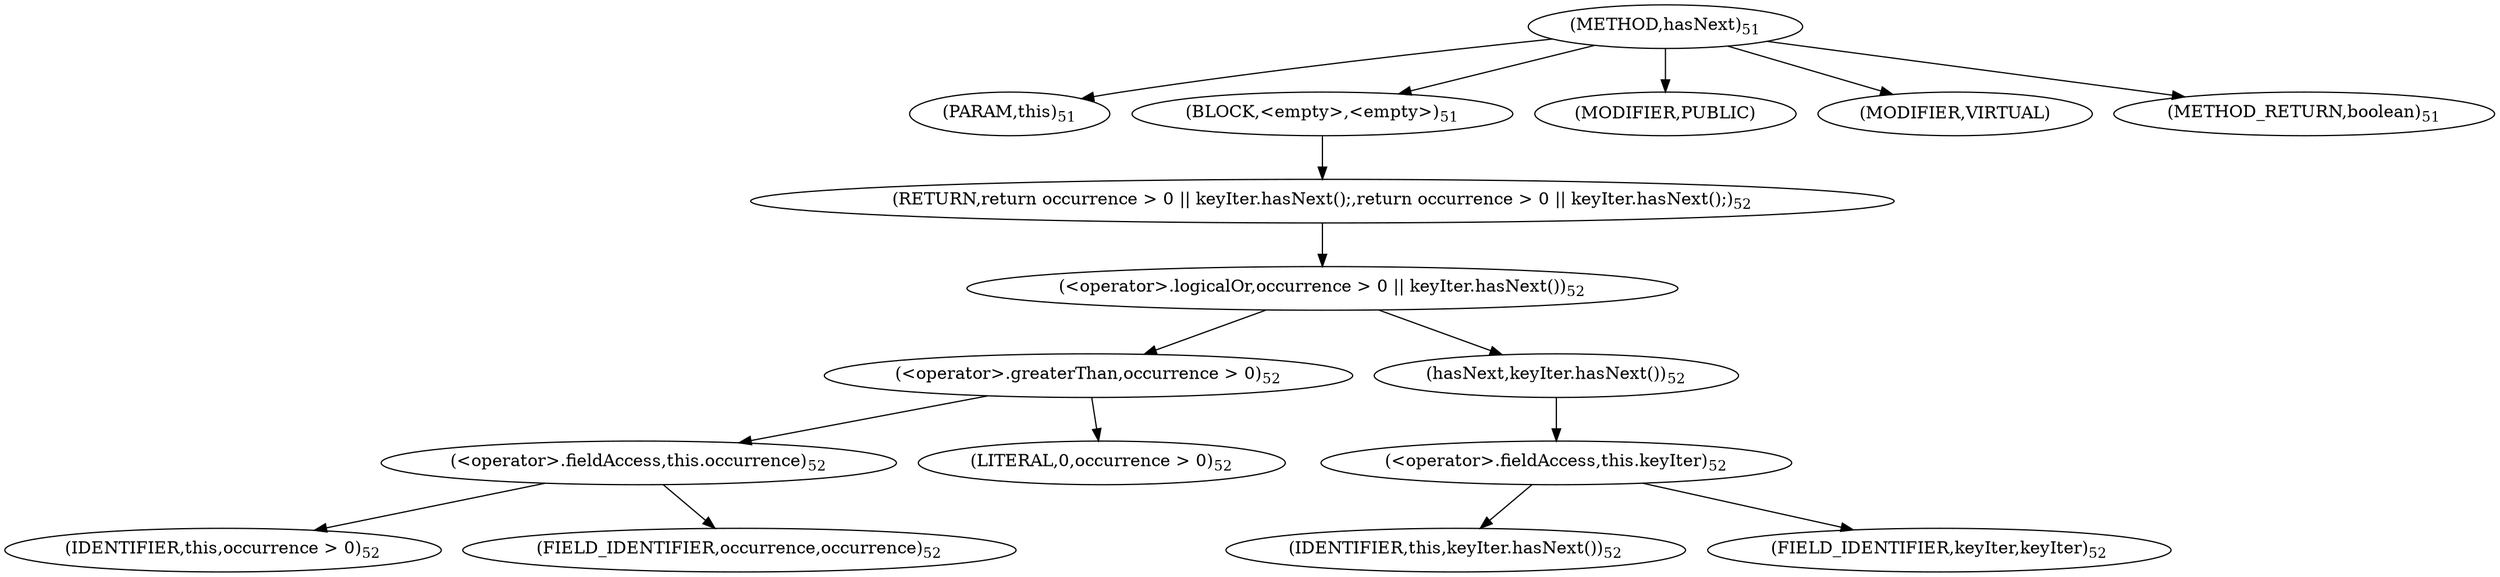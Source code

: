 digraph "hasNext" {  
"100" [label = <(METHOD,hasNext)<SUB>51</SUB>> ]
"101" [label = <(PARAM,this)<SUB>51</SUB>> ]
"102" [label = <(BLOCK,&lt;empty&gt;,&lt;empty&gt;)<SUB>51</SUB>> ]
"103" [label = <(RETURN,return occurrence &gt; 0 || keyIter.hasNext();,return occurrence &gt; 0 || keyIter.hasNext();)<SUB>52</SUB>> ]
"104" [label = <(&lt;operator&gt;.logicalOr,occurrence &gt; 0 || keyIter.hasNext())<SUB>52</SUB>> ]
"105" [label = <(&lt;operator&gt;.greaterThan,occurrence &gt; 0)<SUB>52</SUB>> ]
"106" [label = <(&lt;operator&gt;.fieldAccess,this.occurrence)<SUB>52</SUB>> ]
"107" [label = <(IDENTIFIER,this,occurrence &gt; 0)<SUB>52</SUB>> ]
"108" [label = <(FIELD_IDENTIFIER,occurrence,occurrence)<SUB>52</SUB>> ]
"109" [label = <(LITERAL,0,occurrence &gt; 0)<SUB>52</SUB>> ]
"110" [label = <(hasNext,keyIter.hasNext())<SUB>52</SUB>> ]
"111" [label = <(&lt;operator&gt;.fieldAccess,this.keyIter)<SUB>52</SUB>> ]
"112" [label = <(IDENTIFIER,this,keyIter.hasNext())<SUB>52</SUB>> ]
"113" [label = <(FIELD_IDENTIFIER,keyIter,keyIter)<SUB>52</SUB>> ]
"114" [label = <(MODIFIER,PUBLIC)> ]
"115" [label = <(MODIFIER,VIRTUAL)> ]
"116" [label = <(METHOD_RETURN,boolean)<SUB>51</SUB>> ]
  "100" -> "101" 
  "100" -> "102" 
  "100" -> "114" 
  "100" -> "115" 
  "100" -> "116" 
  "102" -> "103" 
  "103" -> "104" 
  "104" -> "105" 
  "104" -> "110" 
  "105" -> "106" 
  "105" -> "109" 
  "106" -> "107" 
  "106" -> "108" 
  "110" -> "111" 
  "111" -> "112" 
  "111" -> "113" 
}
